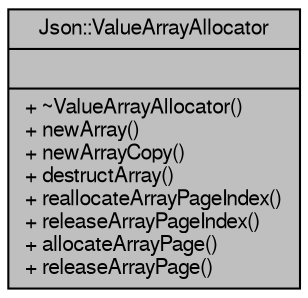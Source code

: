 digraph "Json::ValueArrayAllocator"
{
  edge [fontname="FreeSans",fontsize="10",labelfontname="FreeSans",labelfontsize="10"];
  node [fontname="FreeSans",fontsize="10",shape=record];
  Node1 [label="{Json::ValueArrayAllocator\n||+ ~ValueArrayAllocator()\l+ newArray()\l+ newArrayCopy()\l+ destructArray()\l+ reallocateArrayPageIndex()\l+ releaseArrayPageIndex()\l+ allocateArrayPage()\l+ releaseArrayPage()\l}",height=0.2,width=0.4,color="black", fillcolor="grey75", style="filled" fontcolor="black"];
}
